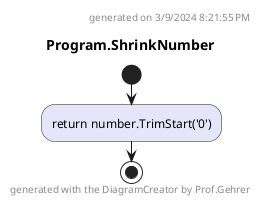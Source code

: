 @startuml Program.ShrinkNumber
header
generated on 3/9/2024 8:21:55 PM
end header
title Program.ShrinkNumber
start
#Lavender:return number.TrimStart('0');
footer
generated with the DiagramCreator by Prof.Gehrer
end footer
stop
@enduml
